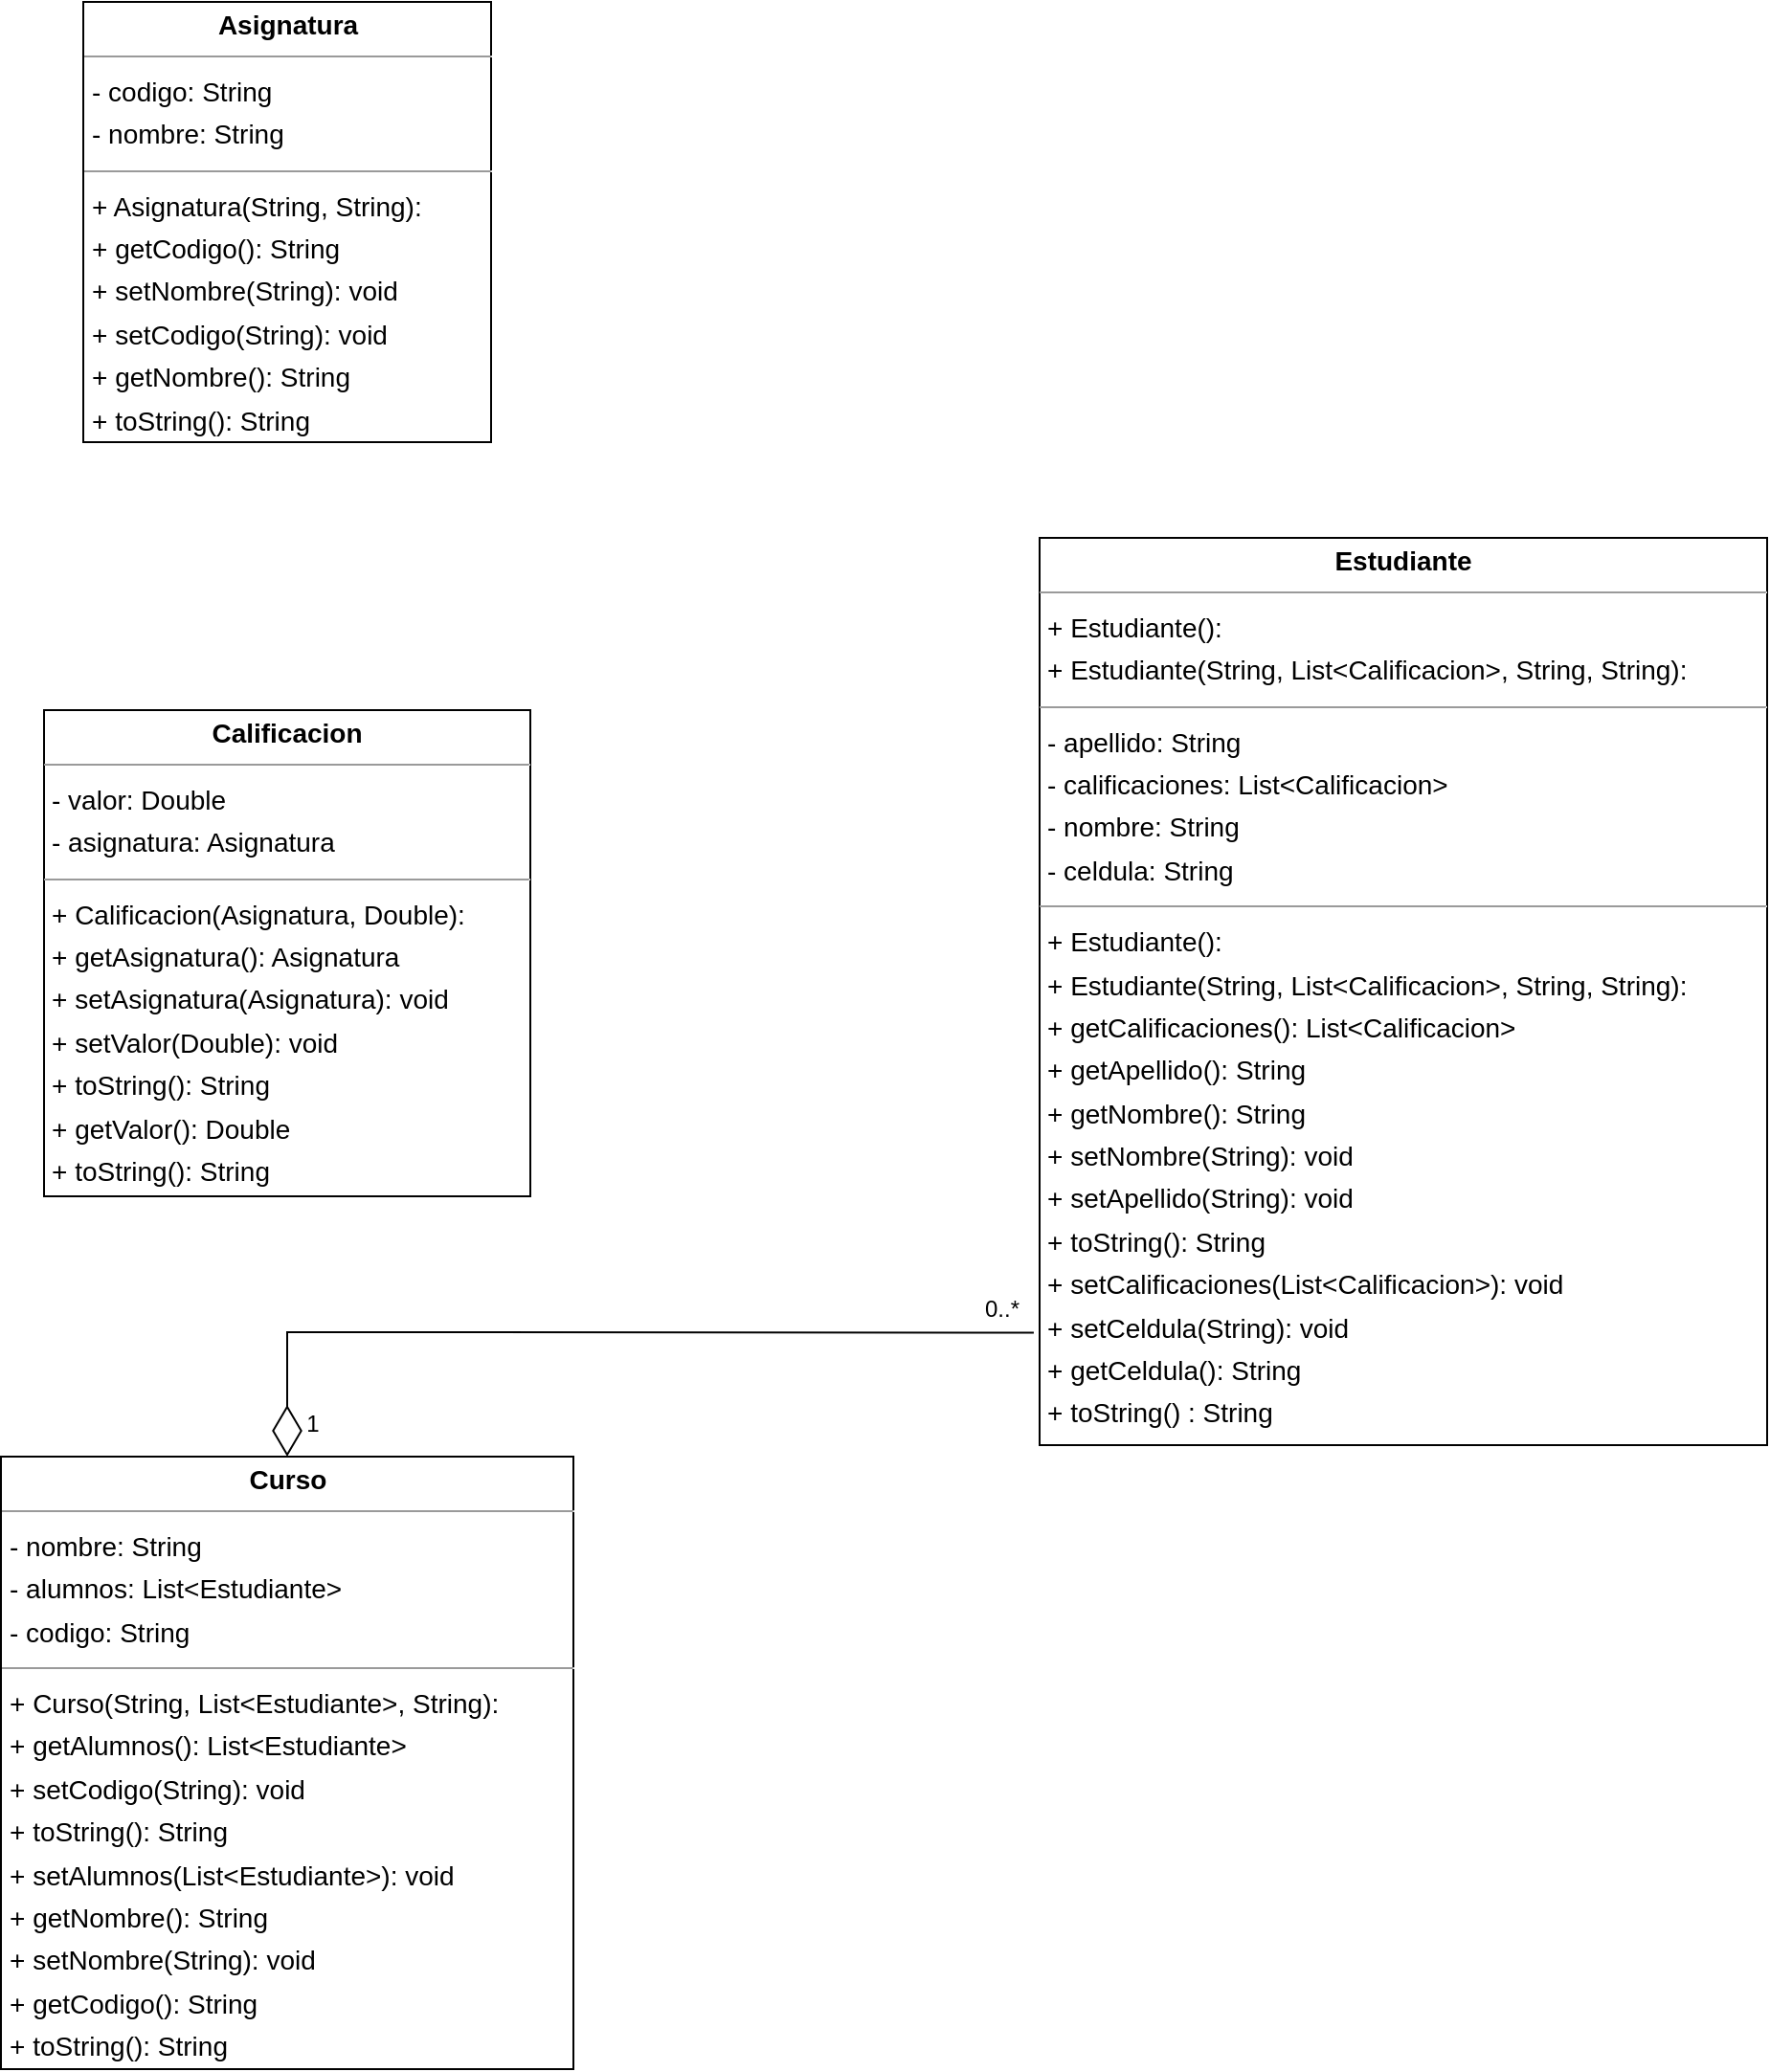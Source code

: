 <mxfile version="27.0.9">
  <diagram id="Vh9YzEMfl2htiTe4LeyS" name="Página-1">
    <mxGraphModel dx="1201" dy="701" grid="1" gridSize="10" guides="1" tooltips="1" connect="1" arrows="1" fold="1" page="0" pageScale="1" pageWidth="827" pageHeight="1169" background="none" math="0" shadow="0">
      <root>
        <mxCell id="0" />
        <mxCell id="1" parent="0" />
        <mxCell id="node1" value="&lt;p style=&quot;margin:0px;margin-top:4px;text-align:center;&quot;&gt;&lt;b&gt;Asignatura&lt;/b&gt;&lt;/p&gt;&lt;hr size=&quot;1&quot;&gt;&lt;p style=&quot;margin:0 0 0 4px;line-height:1.6;&quot;&gt;- codigo: String&lt;br&gt;- nombre: String&lt;/p&gt;&lt;hr size=&quot;1&quot;&gt;&lt;p style=&quot;margin:0 0 0 4px;line-height:1.6;&quot;&gt;+ Asignatura(String, String):&lt;/p&gt;&lt;p style=&quot;margin:0 0 0 4px;line-height:1.6;&quot;&gt;+ getCodigo(): String&lt;br&gt;+ setNombre(String): void&lt;br&gt;+ setCodigo(String): void&lt;br&gt;+ getNombre(): String&lt;br&gt;+ toString(): String&lt;/p&gt;" style="verticalAlign=top;align=left;overflow=fill;fontSize=14;fontFamily=Helvetica;html=1;rounded=0;shadow=0;comic=0;labelBackgroundColor=none;strokeWidth=1;" parent="1" vertex="1">
          <mxGeometry x="470.5" y="30" width="213" height="230" as="geometry" />
        </mxCell>
        <mxCell id="node3" value="&lt;p style=&quot;margin:0px;margin-top:4px;text-align:center;&quot;&gt;&lt;b&gt;Calificacion&lt;/b&gt;&lt;/p&gt;&lt;hr size=&quot;1&quot;&gt;&lt;p style=&quot;margin:0 0 0 4px;line-height:1.6;&quot;&gt;- valor: Double&lt;br&gt;- asignatura: Asignatura&lt;/p&gt;&lt;hr size=&quot;1&quot;&gt;&lt;p style=&quot;margin:0 0 0 4px;line-height:1.6;&quot;&gt;+ Calificacion(Asignatura, Double):&lt;/p&gt;&lt;p style=&quot;margin:0 0 0 4px;line-height:1.6;&quot;&gt;+ getAsignatura(): Asignatura&lt;br&gt;+ setAsignatura(Asignatura): void&lt;br&gt;+ setValor(Double): void&lt;br&gt;+ toString(): String&lt;br&gt;+ getValor(): Double&lt;/p&gt;&lt;p style=&quot;margin:0 0 0 4px;line-height:1.6;&quot;&gt;+ toString(): String&lt;/p&gt;" style="verticalAlign=top;align=left;overflow=fill;fontSize=14;fontFamily=Helvetica;html=1;rounded=0;shadow=0;comic=0;labelBackgroundColor=none;strokeWidth=1;" parent="1" vertex="1">
          <mxGeometry x="450" y="400" width="254" height="254" as="geometry" />
        </mxCell>
        <mxCell id="node0" value="&lt;p style=&quot;margin:0px;margin-top:4px;text-align:center;&quot;&gt;&lt;b&gt;Curso&lt;/b&gt;&lt;/p&gt;&lt;hr size=&quot;1&quot;&gt;&lt;p style=&quot;margin:0 0 0 4px;line-height:1.6;&quot;&gt;- nombre: String&lt;br&gt;- alumnos: List&amp;lt;Estudiante&amp;gt;&lt;br&gt;- codigo: String&lt;/p&gt;&lt;hr size=&quot;1&quot;&gt;&lt;p style=&quot;margin:0 0 0 4px;line-height:1.6;&quot;&gt;+ Curso(String, List&amp;lt;Estudiante&amp;gt;, String):&lt;/p&gt;&lt;p style=&quot;margin:0 0 0 4px;line-height:1.6;&quot;&gt;+ getAlumnos(): List&amp;lt;Estudiante&amp;gt;&lt;br&gt;+ setCodigo(String): void&lt;br&gt;+ toString(): String&lt;br&gt;+ setAlumnos(List&amp;lt;Estudiante&amp;gt;): void&lt;br&gt;+ getNombre(): String&lt;br&gt;+ setNombre(String): void&lt;br&gt;+ getCodigo(): String&lt;/p&gt;&lt;p style=&quot;margin:0 0 0 4px;line-height:1.6;&quot;&gt;+ toString(): String&lt;/p&gt;" style="verticalAlign=top;align=left;overflow=fill;fontSize=14;fontFamily=Helvetica;html=1;rounded=0;shadow=0;comic=0;labelBackgroundColor=none;strokeWidth=1;" parent="1" vertex="1">
          <mxGeometry x="427.5" y="790" width="299" height="320" as="geometry" />
        </mxCell>
        <mxCell id="node2" value="&lt;p style=&quot;margin:0px;margin-top:4px;text-align:center;&quot;&gt;&lt;b&gt;Estudiante&lt;/b&gt;&lt;/p&gt;&lt;hr size=&quot;1&quot;&gt;&lt;p style=&quot;margin:0 0 0 4px;line-height:1.6;&quot;&gt;+ Estudiante(): &lt;br&gt;+ Estudiante(String, List&amp;lt;Calificacion&amp;gt;, String, String): &lt;/p&gt;&lt;hr size=&quot;1&quot;&gt;&lt;p style=&quot;margin:0 0 0 4px;line-height:1.6;&quot;&gt;- apellido: String&lt;br&gt;- calificaciones: List&amp;lt;Calificacion&amp;gt;&lt;br&gt;- nombre: String&lt;br&gt;- celdula: String&lt;/p&gt;&lt;hr size=&quot;1&quot;&gt;&lt;p style=&quot;margin:0 0 0 4px;line-height:1.6;&quot;&gt;+ Estudiante():&lt;br&gt;+ Estudiante(String, List&amp;lt;Calificacion&amp;gt;, String, String):&lt;/p&gt;&lt;p style=&quot;margin:0 0 0 4px;line-height:1.6;&quot;&gt;+ getCalificaciones(): List&amp;lt;Calificacion&amp;gt;&lt;br&gt;+ getApellido(): String&lt;br&gt;+ getNombre(): String&lt;br&gt;+ setNombre(String): void&lt;br&gt;+ setApellido(String): void&lt;br&gt;+ toString(): String&lt;br&gt;+ setCalificaciones(List&amp;lt;Calificacion&amp;gt;): void&lt;br&gt;+ setCeldula(String): void&lt;br&gt;+ getCeldula(): String&lt;/p&gt;&lt;p style=&quot;margin:0 0 0 4px;line-height:1.6;&quot;&gt;+ toString() : String&lt;/p&gt;" style="verticalAlign=top;align=left;overflow=fill;fontSize=14;fontFamily=Helvetica;html=1;rounded=0;shadow=0;comic=0;labelBackgroundColor=none;strokeWidth=1;" parent="1" vertex="1">
          <mxGeometry x="970" y="310" width="380" height="474" as="geometry" />
        </mxCell>
        <mxCell id="7tW9N5ECftSV_LTL-sD9-2" value="" style="endArrow=diamondThin;endFill=0;endSize=24;html=1;rounded=0;exitX=-0.008;exitY=0.876;exitDx=0;exitDy=0;exitPerimeter=0;entryX=0.5;entryY=0;entryDx=0;entryDy=0;" edge="1" parent="1" source="node2" target="node0">
          <mxGeometry width="160" relative="1" as="geometry">
            <mxPoint x="520" y="440" as="sourcePoint" />
            <mxPoint x="680" y="440" as="targetPoint" />
            <Array as="points">
              <mxPoint x="577" y="725" />
            </Array>
          </mxGeometry>
        </mxCell>
        <mxCell id="7tW9N5ECftSV_LTL-sD9-3" value="1" style="text;html=1;align=center;verticalAlign=middle;resizable=0;points=[];autosize=1;strokeColor=none;fillColor=none;" vertex="1" parent="1">
          <mxGeometry x="575" y="758" width="30" height="30" as="geometry" />
        </mxCell>
        <mxCell id="7tW9N5ECftSV_LTL-sD9-4" value="0..*" style="text;html=1;align=center;verticalAlign=middle;resizable=0;points=[];autosize=1;strokeColor=none;fillColor=none;" vertex="1" parent="1">
          <mxGeometry x="930" y="698" width="40" height="30" as="geometry" />
        </mxCell>
      </root>
    </mxGraphModel>
  </diagram>
</mxfile>
